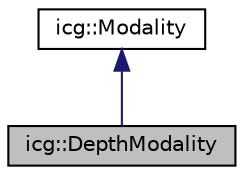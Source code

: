 digraph "icg::DepthModality"
{
 // LATEX_PDF_SIZE
  edge [fontname="Helvetica",fontsize="10",labelfontname="Helvetica",labelfontsize="10"];
  node [fontname="Helvetica",fontsize="10",shape=record];
  Node1 [label="icg::DepthModality",height=0.2,width=0.4,color="black", fillcolor="grey75", style="filled", fontcolor="black",tooltip="Modality class that implements a depth-based modality, which uses information from a DepthCamera and ..."];
  Node2 -> Node1 [dir="back",color="midnightblue",fontsize="10",style="solid",fontname="Helvetica"];
  Node2 [label="icg::Modality",height=0.2,width=0.4,color="black", fillcolor="white", style="filled",URL="$classicg_1_1Modality.html",tooltip="Abstract class that considers information from a Camera to calculate the gradient vector and Hessian ..."];
}
